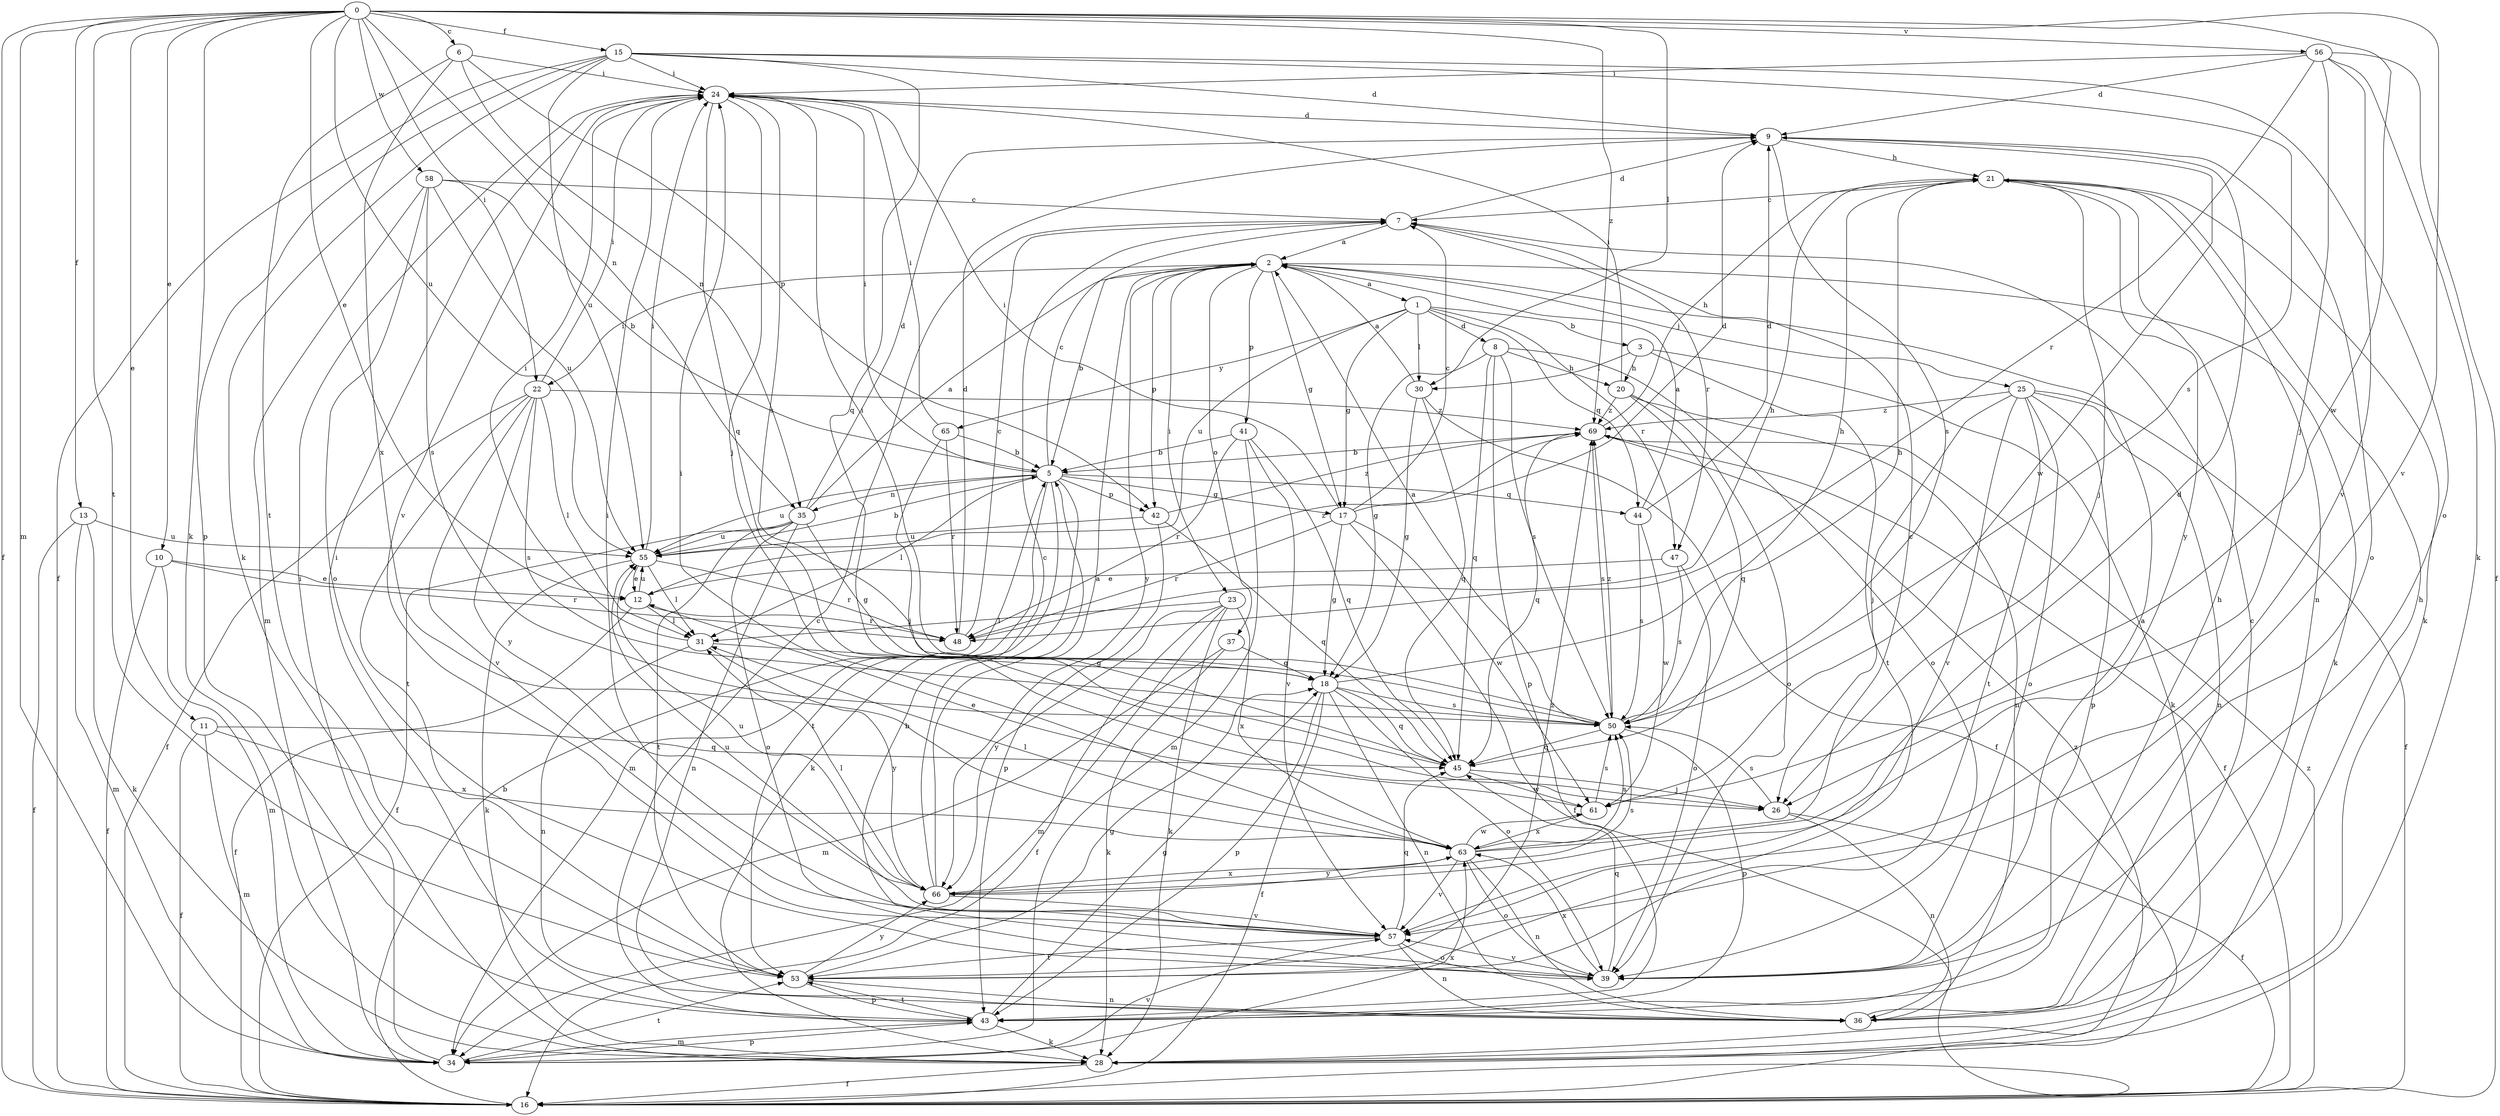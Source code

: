 strict digraph  {
0;
1;
2;
3;
5;
6;
7;
8;
9;
10;
11;
12;
13;
15;
16;
17;
18;
20;
21;
22;
23;
24;
25;
26;
28;
30;
31;
34;
35;
36;
37;
39;
41;
42;
43;
44;
45;
47;
48;
50;
53;
55;
56;
57;
58;
61;
63;
65;
66;
69;
0 -> 6  [label=c];
0 -> 10  [label=e];
0 -> 11  [label=e];
0 -> 12  [label=e];
0 -> 13  [label=f];
0 -> 15  [label=f];
0 -> 16  [label=f];
0 -> 22  [label=i];
0 -> 28  [label=k];
0 -> 30  [label=l];
0 -> 34  [label=m];
0 -> 35  [label=n];
0 -> 53  [label=t];
0 -> 55  [label=u];
0 -> 56  [label=v];
0 -> 57  [label=v];
0 -> 58  [label=w];
0 -> 61  [label=w];
0 -> 69  [label=z];
1 -> 3  [label=b];
1 -> 8  [label=d];
1 -> 17  [label=g];
1 -> 30  [label=l];
1 -> 44  [label=q];
1 -> 47  [label=r];
1 -> 55  [label=u];
1 -> 65  [label=y];
2 -> 1  [label=a];
2 -> 5  [label=b];
2 -> 17  [label=g];
2 -> 22  [label=i];
2 -> 23  [label=i];
2 -> 25  [label=j];
2 -> 28  [label=k];
2 -> 37  [label=o];
2 -> 41  [label=p];
2 -> 42  [label=p];
2 -> 66  [label=y];
3 -> 20  [label=h];
3 -> 28  [label=k];
3 -> 30  [label=l];
3 -> 53  [label=t];
5 -> 7  [label=c];
5 -> 17  [label=g];
5 -> 24  [label=i];
5 -> 28  [label=k];
5 -> 31  [label=l];
5 -> 34  [label=m];
5 -> 35  [label=n];
5 -> 42  [label=p];
5 -> 44  [label=q];
5 -> 53  [label=t];
5 -> 55  [label=u];
6 -> 24  [label=i];
6 -> 35  [label=n];
6 -> 42  [label=p];
6 -> 53  [label=t];
6 -> 63  [label=x];
7 -> 2  [label=a];
7 -> 9  [label=d];
7 -> 47  [label=r];
8 -> 18  [label=g];
8 -> 20  [label=h];
8 -> 39  [label=o];
8 -> 43  [label=p];
8 -> 45  [label=q];
8 -> 50  [label=s];
9 -> 21  [label=h];
9 -> 39  [label=o];
9 -> 50  [label=s];
9 -> 61  [label=w];
10 -> 12  [label=e];
10 -> 16  [label=f];
10 -> 34  [label=m];
10 -> 48  [label=r];
11 -> 16  [label=f];
11 -> 34  [label=m];
11 -> 45  [label=q];
11 -> 63  [label=x];
12 -> 16  [label=f];
12 -> 31  [label=l];
12 -> 48  [label=r];
12 -> 55  [label=u];
12 -> 69  [label=z];
13 -> 16  [label=f];
13 -> 28  [label=k];
13 -> 34  [label=m];
13 -> 55  [label=u];
15 -> 9  [label=d];
15 -> 16  [label=f];
15 -> 24  [label=i];
15 -> 28  [label=k];
15 -> 39  [label=o];
15 -> 43  [label=p];
15 -> 45  [label=q];
15 -> 50  [label=s];
15 -> 55  [label=u];
16 -> 5  [label=b];
16 -> 69  [label=z];
17 -> 7  [label=c];
17 -> 9  [label=d];
17 -> 16  [label=f];
17 -> 18  [label=g];
17 -> 24  [label=i];
17 -> 48  [label=r];
17 -> 61  [label=w];
18 -> 16  [label=f];
18 -> 21  [label=h];
18 -> 36  [label=n];
18 -> 39  [label=o];
18 -> 43  [label=p];
18 -> 45  [label=q];
18 -> 50  [label=s];
20 -> 24  [label=i];
20 -> 36  [label=n];
20 -> 39  [label=o];
20 -> 45  [label=q];
20 -> 69  [label=z];
21 -> 7  [label=c];
21 -> 26  [label=j];
21 -> 28  [label=k];
21 -> 36  [label=n];
21 -> 66  [label=y];
22 -> 16  [label=f];
22 -> 24  [label=i];
22 -> 31  [label=l];
22 -> 50  [label=s];
22 -> 53  [label=t];
22 -> 57  [label=v];
22 -> 66  [label=y];
22 -> 69  [label=z];
23 -> 16  [label=f];
23 -> 28  [label=k];
23 -> 31  [label=l];
23 -> 34  [label=m];
23 -> 63  [label=x];
23 -> 66  [label=y];
24 -> 9  [label=d];
24 -> 26  [label=j];
24 -> 45  [label=q];
24 -> 50  [label=s];
24 -> 57  [label=v];
25 -> 16  [label=f];
25 -> 26  [label=j];
25 -> 36  [label=n];
25 -> 39  [label=o];
25 -> 43  [label=p];
25 -> 53  [label=t];
25 -> 57  [label=v];
25 -> 69  [label=z];
26 -> 16  [label=f];
26 -> 36  [label=n];
26 -> 50  [label=s];
28 -> 16  [label=f];
28 -> 69  [label=z];
30 -> 2  [label=a];
30 -> 16  [label=f];
30 -> 18  [label=g];
30 -> 45  [label=q];
31 -> 18  [label=g];
31 -> 24  [label=i];
31 -> 36  [label=n];
31 -> 66  [label=y];
34 -> 24  [label=i];
34 -> 43  [label=p];
34 -> 53  [label=t];
34 -> 57  [label=v];
34 -> 63  [label=x];
35 -> 2  [label=a];
35 -> 9  [label=d];
35 -> 16  [label=f];
35 -> 18  [label=g];
35 -> 36  [label=n];
35 -> 39  [label=o];
35 -> 53  [label=t];
35 -> 55  [label=u];
36 -> 7  [label=c];
36 -> 21  [label=h];
37 -> 18  [label=g];
37 -> 28  [label=k];
37 -> 34  [label=m];
39 -> 2  [label=a];
39 -> 5  [label=b];
39 -> 45  [label=q];
39 -> 57  [label=v];
39 -> 63  [label=x];
41 -> 5  [label=b];
41 -> 34  [label=m];
41 -> 45  [label=q];
41 -> 48  [label=r];
41 -> 57  [label=v];
42 -> 43  [label=p];
42 -> 45  [label=q];
42 -> 55  [label=u];
42 -> 69  [label=z];
43 -> 7  [label=c];
43 -> 18  [label=g];
43 -> 21  [label=h];
43 -> 24  [label=i];
43 -> 28  [label=k];
43 -> 34  [label=m];
43 -> 53  [label=t];
44 -> 2  [label=a];
44 -> 9  [label=d];
44 -> 50  [label=s];
44 -> 61  [label=w];
45 -> 26  [label=j];
45 -> 61  [label=w];
47 -> 12  [label=e];
47 -> 39  [label=o];
47 -> 50  [label=s];
48 -> 7  [label=c];
48 -> 9  [label=d];
48 -> 21  [label=h];
50 -> 2  [label=a];
50 -> 21  [label=h];
50 -> 24  [label=i];
50 -> 43  [label=p];
50 -> 45  [label=q];
50 -> 69  [label=z];
53 -> 18  [label=g];
53 -> 36  [label=n];
53 -> 43  [label=p];
53 -> 66  [label=y];
53 -> 69  [label=z];
55 -> 5  [label=b];
55 -> 12  [label=e];
55 -> 24  [label=i];
55 -> 28  [label=k];
55 -> 31  [label=l];
55 -> 48  [label=r];
56 -> 9  [label=d];
56 -> 16  [label=f];
56 -> 24  [label=i];
56 -> 26  [label=j];
56 -> 28  [label=k];
56 -> 48  [label=r];
56 -> 57  [label=v];
57 -> 24  [label=i];
57 -> 36  [label=n];
57 -> 39  [label=o];
57 -> 45  [label=q];
57 -> 53  [label=t];
57 -> 55  [label=u];
58 -> 5  [label=b];
58 -> 7  [label=c];
58 -> 34  [label=m];
58 -> 39  [label=o];
58 -> 50  [label=s];
58 -> 55  [label=u];
61 -> 12  [label=e];
61 -> 50  [label=s];
61 -> 63  [label=x];
63 -> 7  [label=c];
63 -> 9  [label=d];
63 -> 24  [label=i];
63 -> 31  [label=l];
63 -> 36  [label=n];
63 -> 39  [label=o];
63 -> 50  [label=s];
63 -> 57  [label=v];
63 -> 61  [label=w];
63 -> 66  [label=y];
65 -> 5  [label=b];
65 -> 24  [label=i];
65 -> 26  [label=j];
65 -> 48  [label=r];
66 -> 2  [label=a];
66 -> 7  [label=c];
66 -> 31  [label=l];
66 -> 50  [label=s];
66 -> 55  [label=u];
66 -> 57  [label=v];
66 -> 63  [label=x];
69 -> 5  [label=b];
69 -> 16  [label=f];
69 -> 21  [label=h];
69 -> 45  [label=q];
69 -> 50  [label=s];
}
